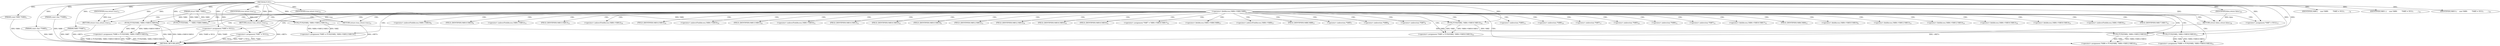 digraph "FUN1" {  
"8" [label = <(METHOD,FUN1)<SUB>1</SUB>> ]
"116" [label = <(METHOD_RETURN,ANY)<SUB>1</SUB>> ]
"9" [label = <(PARAM,struct VAR1 *VAR2)<SUB>1</SUB>> ]
"10" [label = <(PARAM,const VAR3 *VAR4)<SUB>1</SUB>> ]
"11" [label = <(PARAM,const char **VAR5)<SUB>2</SUB>> ]
"12" [label = <(PARAM,const char **VAR6)<SUB>2</SUB>> ]
"13" [label = <(PARAM,VAR3 **VAR7)<SUB>3</SUB>> ]
"106" [label = <(FUN3,FUN3(VAR2, &quot;&quot;, VAR4-&gt;VAR4.VAR8))<SUB>27</SUB>> ]
"114" [label = <(RETURN,return false;,return false;)<SUB>28</SUB>> ]
"115" [label = <(IDENTIFIER,false,return false;)<SUB>28</SUB>> ]
"23" [label = <(IDENTIFIER,VAR9,{
    case VAR9:
         *VAR5 = NULL;
       ...)<SUB>6</SUB>> ]
"24" [label = <(&lt;operator&gt;.assignment,*VAR5 = NULL)<SUB>7</SUB>> ]
"28" [label = <(&lt;operator&gt;.assignment,*VAR6 = FUN2(VAR2, VAR4-&gt;VAR10.VAR10))<SUB>8</SUB>> ]
"38" [label = <(&lt;operator&gt;.assignment,*VAR7 = NULL)<SUB>9</SUB>> ]
"42" [label = <(RETURN,return true;,return true;)<SUB>11</SUB>> ]
"45" [label = <(IDENTIFIER,VAR11,{
    case VAR9:
         *VAR5 = NULL;
       ...)<SUB>14</SUB>> ]
"46" [label = <(&lt;operator&gt;.assignment,*VAR5 = FUN2(VAR2, VAR4-&gt;VAR12.VAR13))<SUB>15</SUB>> ]
"56" [label = <(&lt;operator&gt;.assignment,*VAR6 = FUN2(VAR2, VAR4-&gt;VAR12.VAR14))<SUB>16</SUB>> ]
"66" [label = <(&lt;operator&gt;.assignment,*VAR7 = NULL)<SUB>17</SUB>> ]
"70" [label = <(RETURN,return true;,return true;)<SUB>18</SUB>> ]
"73" [label = <(IDENTIFIER,VAR15,{
    case VAR9:
         *VAR5 = NULL;
       ...)<SUB>19</SUB>> ]
"74" [label = <(&lt;operator&gt;.assignment,*VAR5 = FUN2(VAR2, VAR4-&gt;VAR16.VAR13))<SUB>20</SUB>> ]
"84" [label = <(&lt;operator&gt;.assignment,*VAR6 = FUN2(VAR2, VAR4-&gt;VAR16.VAR14))<SUB>21</SUB>> ]
"94" [label = <(&lt;operator&gt;.assignment,*VAR7 = VAR4-&gt;VAR16.VAR17)<SUB>22</SUB>> ]
"102" [label = <(RETURN,return true;,return true;)<SUB>23</SUB>> ]
"43" [label = <(IDENTIFIER,true,return true;)<SUB>11</SUB>> ]
"71" [label = <(IDENTIFIER,true,return true;)<SUB>18</SUB>> ]
"103" [label = <(IDENTIFIER,true,return true;)<SUB>23</SUB>> ]
"31" [label = <(FUN2,FUN2(VAR2, VAR4-&gt;VAR10.VAR10))<SUB>8</SUB>> ]
"49" [label = <(FUN2,FUN2(VAR2, VAR4-&gt;VAR12.VAR13))<SUB>15</SUB>> ]
"59" [label = <(FUN2,FUN2(VAR2, VAR4-&gt;VAR12.VAR14))<SUB>16</SUB>> ]
"77" [label = <(FUN2,FUN2(VAR2, VAR4-&gt;VAR16.VAR13))<SUB>20</SUB>> ]
"87" [label = <(FUN2,FUN2(VAR2, VAR4-&gt;VAR16.VAR14))<SUB>21</SUB>> ]
"16" [label = <(&lt;operator&gt;.fieldAccess,VAR4-&gt;VAR4.VAR8)<SUB>5</SUB>> ]
"109" [label = <(&lt;operator&gt;.fieldAccess,VAR4-&gt;VAR4.VAR8)<SUB>27</SUB>> ]
"110" [label = <(&lt;operator&gt;.indirectFieldAccess,VAR4-&gt;VAR4)<SUB>27</SUB>> ]
"113" [label = <(FIELD_IDENTIFIER,VAR8,VAR8)<SUB>27</SUB>> ]
"25" [label = <(&lt;operator&gt;.indirection,*VAR5)<SUB>7</SUB>> ]
"29" [label = <(&lt;operator&gt;.indirection,*VAR6)<SUB>8</SUB>> ]
"39" [label = <(&lt;operator&gt;.indirection,*VAR7)<SUB>9</SUB>> ]
"47" [label = <(&lt;operator&gt;.indirection,*VAR5)<SUB>15</SUB>> ]
"57" [label = <(&lt;operator&gt;.indirection,*VAR6)<SUB>16</SUB>> ]
"67" [label = <(&lt;operator&gt;.indirection,*VAR7)<SUB>17</SUB>> ]
"75" [label = <(&lt;operator&gt;.indirection,*VAR5)<SUB>20</SUB>> ]
"85" [label = <(&lt;operator&gt;.indirection,*VAR6)<SUB>21</SUB>> ]
"95" [label = <(&lt;operator&gt;.indirection,*VAR7)<SUB>22</SUB>> ]
"97" [label = <(&lt;operator&gt;.fieldAccess,VAR4-&gt;VAR16.VAR17)<SUB>22</SUB>> ]
"112" [label = <(FIELD_IDENTIFIER,VAR4,VAR4)<SUB>27</SUB>> ]
"33" [label = <(&lt;operator&gt;.fieldAccess,VAR4-&gt;VAR10.VAR10)<SUB>8</SUB>> ]
"51" [label = <(&lt;operator&gt;.fieldAccess,VAR4-&gt;VAR12.VAR13)<SUB>15</SUB>> ]
"61" [label = <(&lt;operator&gt;.fieldAccess,VAR4-&gt;VAR12.VAR14)<SUB>16</SUB>> ]
"79" [label = <(&lt;operator&gt;.fieldAccess,VAR4-&gt;VAR16.VAR13)<SUB>20</SUB>> ]
"89" [label = <(&lt;operator&gt;.fieldAccess,VAR4-&gt;VAR16.VAR14)<SUB>21</SUB>> ]
"98" [label = <(&lt;operator&gt;.indirectFieldAccess,VAR4-&gt;VAR16)<SUB>22</SUB>> ]
"101" [label = <(FIELD_IDENTIFIER,VAR17,VAR17)<SUB>22</SUB>> ]
"34" [label = <(&lt;operator&gt;.indirectFieldAccess,VAR4-&gt;VAR10)<SUB>8</SUB>> ]
"37" [label = <(FIELD_IDENTIFIER,VAR10,VAR10)<SUB>8</SUB>> ]
"52" [label = <(&lt;operator&gt;.indirectFieldAccess,VAR4-&gt;VAR12)<SUB>15</SUB>> ]
"55" [label = <(FIELD_IDENTIFIER,VAR13,VAR13)<SUB>15</SUB>> ]
"62" [label = <(&lt;operator&gt;.indirectFieldAccess,VAR4-&gt;VAR12)<SUB>16</SUB>> ]
"65" [label = <(FIELD_IDENTIFIER,VAR14,VAR14)<SUB>16</SUB>> ]
"80" [label = <(&lt;operator&gt;.indirectFieldAccess,VAR4-&gt;VAR16)<SUB>20</SUB>> ]
"83" [label = <(FIELD_IDENTIFIER,VAR13,VAR13)<SUB>20</SUB>> ]
"90" [label = <(&lt;operator&gt;.indirectFieldAccess,VAR4-&gt;VAR16)<SUB>21</SUB>> ]
"93" [label = <(FIELD_IDENTIFIER,VAR14,VAR14)<SUB>21</SUB>> ]
"100" [label = <(FIELD_IDENTIFIER,VAR16,VAR16)<SUB>22</SUB>> ]
"36" [label = <(FIELD_IDENTIFIER,VAR10,VAR10)<SUB>8</SUB>> ]
"54" [label = <(FIELD_IDENTIFIER,VAR12,VAR12)<SUB>15</SUB>> ]
"64" [label = <(FIELD_IDENTIFIER,VAR12,VAR12)<SUB>16</SUB>> ]
"82" [label = <(FIELD_IDENTIFIER,VAR16,VAR16)<SUB>20</SUB>> ]
"92" [label = <(FIELD_IDENTIFIER,VAR16,VAR16)<SUB>21</SUB>> ]
  "102" -> "116"  [ label = "DDG: &lt;RET&gt;"] 
  "70" -> "116"  [ label = "DDG: &lt;RET&gt;"] 
  "114" -> "116"  [ label = "DDG: &lt;RET&gt;"] 
  "42" -> "116"  [ label = "DDG: &lt;RET&gt;"] 
  "10" -> "116"  [ label = "DDG: VAR4"] 
  "11" -> "116"  [ label = "DDG: VAR5"] 
  "12" -> "116"  [ label = "DDG: VAR6"] 
  "13" -> "116"  [ label = "DDG: VAR7"] 
  "24" -> "116"  [ label = "DDG: *VAR5"] 
  "24" -> "116"  [ label = "DDG: *VAR5 = NULL"] 
  "28" -> "116"  [ label = "DDG: *VAR6"] 
  "31" -> "116"  [ label = "DDG: VAR2"] 
  "31" -> "116"  [ label = "DDG: VAR4-&gt;VAR10.VAR10"] 
  "28" -> "116"  [ label = "DDG: FUN2(VAR2, VAR4-&gt;VAR10.VAR10)"] 
  "28" -> "116"  [ label = "DDG: *VAR6 = FUN2(VAR2, VAR4-&gt;VAR10.VAR10)"] 
  "38" -> "116"  [ label = "DDG: *VAR7"] 
  "38" -> "116"  [ label = "DDG: NULL"] 
  "38" -> "116"  [ label = "DDG: *VAR7 = NULL"] 
  "8" -> "9"  [ label = "DDG: "] 
  "8" -> "10"  [ label = "DDG: "] 
  "8" -> "11"  [ label = "DDG: "] 
  "8" -> "12"  [ label = "DDG: "] 
  "8" -> "13"  [ label = "DDG: "] 
  "115" -> "114"  [ label = "DDG: false"] 
  "8" -> "114"  [ label = "DDG: "] 
  "9" -> "106"  [ label = "DDG: VAR2"] 
  "8" -> "106"  [ label = "DDG: "] 
  "8" -> "115"  [ label = "DDG: "] 
  "8" -> "23"  [ label = "DDG: "] 
  "8" -> "24"  [ label = "DDG: "] 
  "31" -> "28"  [ label = "DDG: VAR2"] 
  "31" -> "28"  [ label = "DDG: VAR4-&gt;VAR10.VAR10"] 
  "8" -> "38"  [ label = "DDG: "] 
  "43" -> "42"  [ label = "DDG: true"] 
  "8" -> "42"  [ label = "DDG: "] 
  "8" -> "45"  [ label = "DDG: "] 
  "49" -> "46"  [ label = "DDG: VAR2"] 
  "49" -> "46"  [ label = "DDG: VAR4-&gt;VAR12.VAR13"] 
  "59" -> "56"  [ label = "DDG: VAR2"] 
  "59" -> "56"  [ label = "DDG: VAR4-&gt;VAR12.VAR14"] 
  "8" -> "66"  [ label = "DDG: "] 
  "71" -> "70"  [ label = "DDG: true"] 
  "8" -> "70"  [ label = "DDG: "] 
  "8" -> "73"  [ label = "DDG: "] 
  "77" -> "74"  [ label = "DDG: VAR2"] 
  "77" -> "74"  [ label = "DDG: VAR4-&gt;VAR16.VAR13"] 
  "87" -> "84"  [ label = "DDG: VAR2"] 
  "87" -> "84"  [ label = "DDG: VAR4-&gt;VAR16.VAR14"] 
  "103" -> "102"  [ label = "DDG: true"] 
  "8" -> "102"  [ label = "DDG: "] 
  "8" -> "43"  [ label = "DDG: "] 
  "8" -> "71"  [ label = "DDG: "] 
  "8" -> "103"  [ label = "DDG: "] 
  "9" -> "31"  [ label = "DDG: VAR2"] 
  "8" -> "31"  [ label = "DDG: "] 
  "9" -> "49"  [ label = "DDG: VAR2"] 
  "8" -> "49"  [ label = "DDG: "] 
  "49" -> "59"  [ label = "DDG: VAR2"] 
  "8" -> "59"  [ label = "DDG: "] 
  "9" -> "77"  [ label = "DDG: VAR2"] 
  "8" -> "77"  [ label = "DDG: "] 
  "77" -> "87"  [ label = "DDG: VAR2"] 
  "8" -> "87"  [ label = "DDG: "] 
  "16" -> "47"  [ label = "CDG: "] 
  "16" -> "34"  [ label = "CDG: "] 
  "16" -> "94"  [ label = "CDG: "] 
  "16" -> "49"  [ label = "CDG: "] 
  "16" -> "77"  [ label = "CDG: "] 
  "16" -> "64"  [ label = "CDG: "] 
  "16" -> "42"  [ label = "CDG: "] 
  "16" -> "51"  [ label = "CDG: "] 
  "16" -> "57"  [ label = "CDG: "] 
  "16" -> "89"  [ label = "CDG: "] 
  "16" -> "28"  [ label = "CDG: "] 
  "16" -> "66"  [ label = "CDG: "] 
  "16" -> "98"  [ label = "CDG: "] 
  "16" -> "113"  [ label = "CDG: "] 
  "16" -> "75"  [ label = "CDG: "] 
  "16" -> "52"  [ label = "CDG: "] 
  "16" -> "37"  [ label = "CDG: "] 
  "16" -> "46"  [ label = "CDG: "] 
  "16" -> "84"  [ label = "CDG: "] 
  "16" -> "102"  [ label = "CDG: "] 
  "16" -> "114"  [ label = "CDG: "] 
  "16" -> "85"  [ label = "CDG: "] 
  "16" -> "38"  [ label = "CDG: "] 
  "16" -> "25"  [ label = "CDG: "] 
  "16" -> "56"  [ label = "CDG: "] 
  "16" -> "67"  [ label = "CDG: "] 
  "16" -> "74"  [ label = "CDG: "] 
  "16" -> "95"  [ label = "CDG: "] 
  "16" -> "92"  [ label = "CDG: "] 
  "16" -> "106"  [ label = "CDG: "] 
  "16" -> "29"  [ label = "CDG: "] 
  "16" -> "65"  [ label = "CDG: "] 
  "16" -> "59"  [ label = "CDG: "] 
  "16" -> "87"  [ label = "CDG: "] 
  "16" -> "97"  [ label = "CDG: "] 
  "16" -> "112"  [ label = "CDG: "] 
  "16" -> "82"  [ label = "CDG: "] 
  "16" -> "93"  [ label = "CDG: "] 
  "16" -> "101"  [ label = "CDG: "] 
  "16" -> "90"  [ label = "CDG: "] 
  "16" -> "54"  [ label = "CDG: "] 
  "16" -> "79"  [ label = "CDG: "] 
  "16" -> "24"  [ label = "CDG: "] 
  "16" -> "80"  [ label = "CDG: "] 
  "16" -> "33"  [ label = "CDG: "] 
  "16" -> "61"  [ label = "CDG: "] 
  "16" -> "83"  [ label = "CDG: "] 
  "16" -> "36"  [ label = "CDG: "] 
  "16" -> "100"  [ label = "CDG: "] 
  "16" -> "70"  [ label = "CDG: "] 
  "16" -> "110"  [ label = "CDG: "] 
  "16" -> "55"  [ label = "CDG: "] 
  "16" -> "109"  [ label = "CDG: "] 
  "16" -> "62"  [ label = "CDG: "] 
  "16" -> "39"  [ label = "CDG: "] 
  "16" -> "31"  [ label = "CDG: "] 
}
